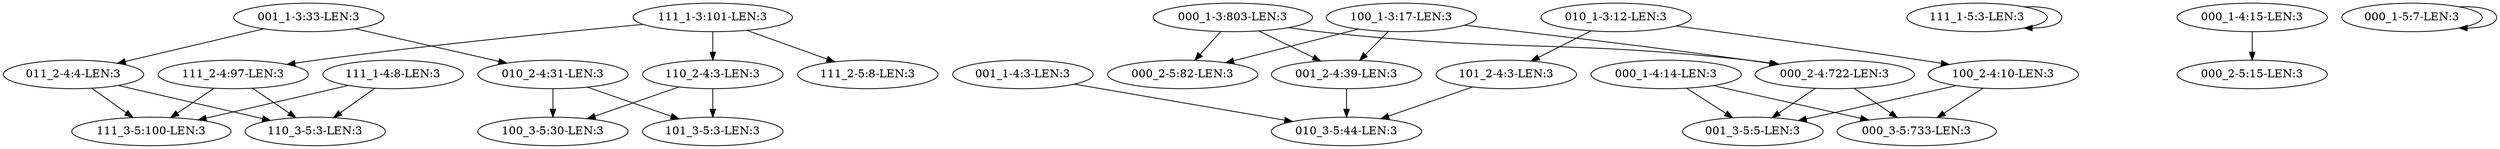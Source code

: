 digraph G {
    "111_1-4:8-LEN:3" -> "110_3-5:3-LEN:3";
    "111_1-4:8-LEN:3" -> "111_3-5:100-LEN:3";
    "011_2-4:4-LEN:3" -> "110_3-5:3-LEN:3";
    "011_2-4:4-LEN:3" -> "111_3-5:100-LEN:3";
    "001_2-4:39-LEN:3" -> "010_3-5:44-LEN:3";
    "100_2-4:10-LEN:3" -> "000_3-5:733-LEN:3";
    "100_2-4:10-LEN:3" -> "001_3-5:5-LEN:3";
    "111_1-5:3-LEN:3" -> "111_1-5:3-LEN:3";
    "001_1-3:33-LEN:3" -> "011_2-4:4-LEN:3";
    "001_1-3:33-LEN:3" -> "010_2-4:31-LEN:3";
    "000_1-4:15-LEN:3" -> "000_2-5:15-LEN:3";
    "001_1-4:3-LEN:3" -> "010_3-5:44-LEN:3";
    "000_2-4:722-LEN:3" -> "000_3-5:733-LEN:3";
    "000_2-4:722-LEN:3" -> "001_3-5:5-LEN:3";
    "000_1-5:7-LEN:3" -> "000_1-5:7-LEN:3";
    "000_1-3:803-LEN:3" -> "001_2-4:39-LEN:3";
    "000_1-3:803-LEN:3" -> "000_2-4:722-LEN:3";
    "000_1-3:803-LEN:3" -> "000_2-5:82-LEN:3";
    "110_2-4:3-LEN:3" -> "101_3-5:3-LEN:3";
    "110_2-4:3-LEN:3" -> "100_3-5:30-LEN:3";
    "000_1-4:14-LEN:3" -> "000_3-5:733-LEN:3";
    "000_1-4:14-LEN:3" -> "001_3-5:5-LEN:3";
    "010_2-4:31-LEN:3" -> "101_3-5:3-LEN:3";
    "010_2-4:31-LEN:3" -> "100_3-5:30-LEN:3";
    "101_2-4:3-LEN:3" -> "010_3-5:44-LEN:3";
    "111_1-3:101-LEN:3" -> "111_2-5:8-LEN:3";
    "111_1-3:101-LEN:3" -> "110_2-4:3-LEN:3";
    "111_1-3:101-LEN:3" -> "111_2-4:97-LEN:3";
    "100_1-3:17-LEN:3" -> "001_2-4:39-LEN:3";
    "100_1-3:17-LEN:3" -> "000_2-4:722-LEN:3";
    "100_1-3:17-LEN:3" -> "000_2-5:82-LEN:3";
    "010_1-3:12-LEN:3" -> "100_2-4:10-LEN:3";
    "010_1-3:12-LEN:3" -> "101_2-4:3-LEN:3";
    "111_2-4:97-LEN:3" -> "110_3-5:3-LEN:3";
    "111_2-4:97-LEN:3" -> "111_3-5:100-LEN:3";
}
